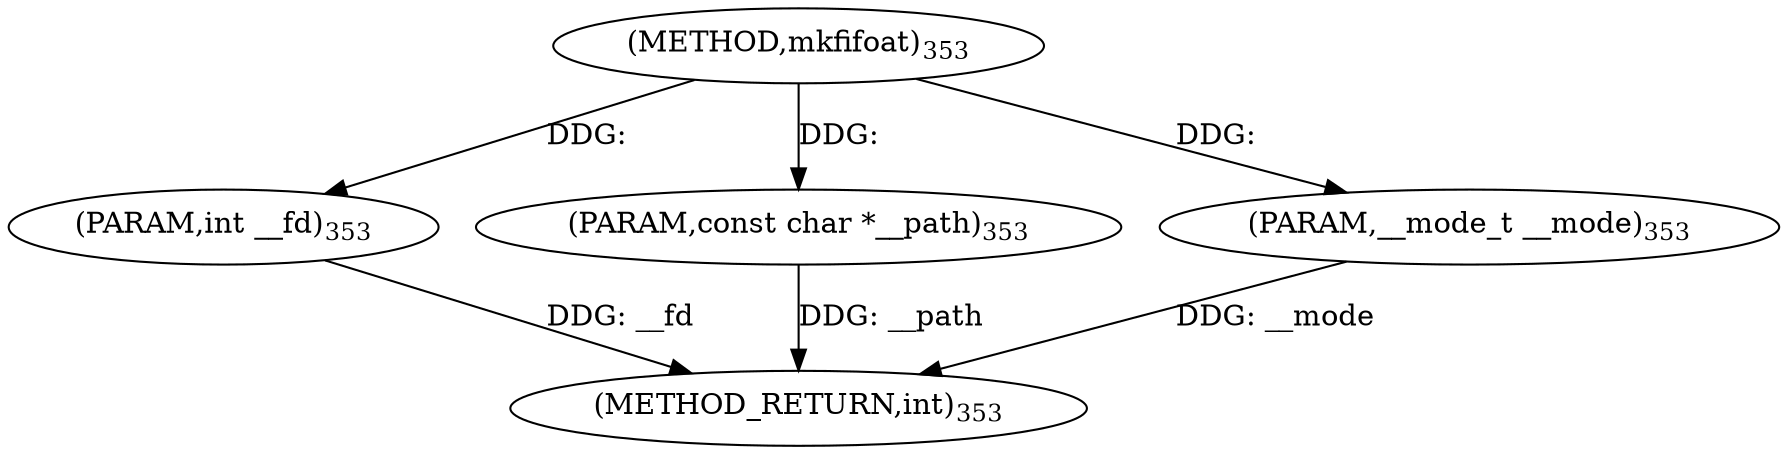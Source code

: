 digraph "mkfifoat" {  
"33497" [label = <(METHOD,mkfifoat)<SUB>353</SUB>> ]
"33501" [label = <(METHOD_RETURN,int)<SUB>353</SUB>> ]
"33498" [label = <(PARAM,int __fd)<SUB>353</SUB>> ]
"33499" [label = <(PARAM,const char *__path)<SUB>353</SUB>> ]
"33500" [label = <(PARAM,__mode_t __mode)<SUB>353</SUB>> ]
  "33498" -> "33501"  [ label = "DDG: __fd"] 
  "33499" -> "33501"  [ label = "DDG: __path"] 
  "33500" -> "33501"  [ label = "DDG: __mode"] 
  "33497" -> "33498"  [ label = "DDG: "] 
  "33497" -> "33499"  [ label = "DDG: "] 
  "33497" -> "33500"  [ label = "DDG: "] 
}
